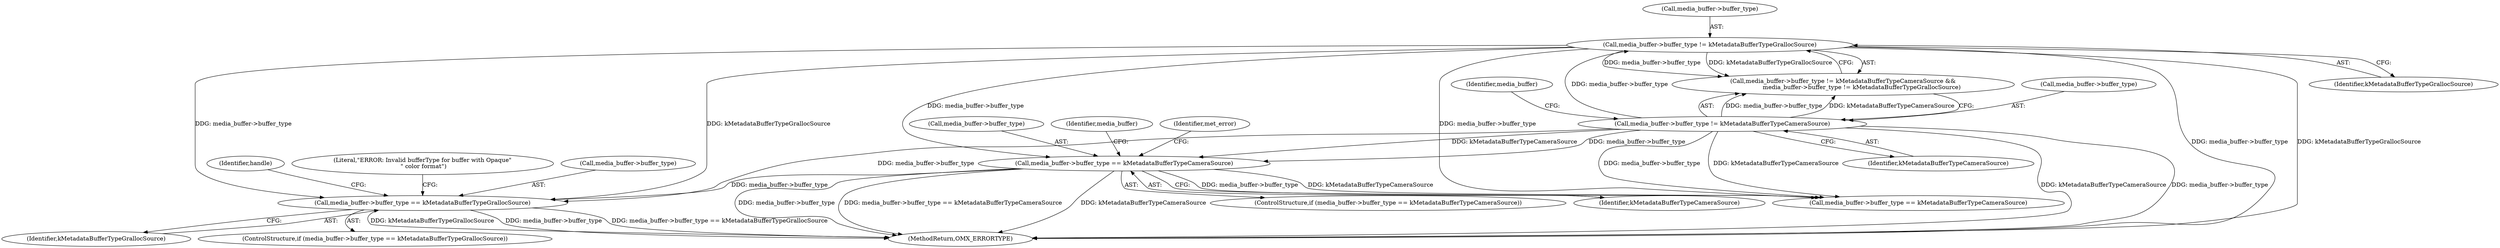 digraph "0_Android_4ed06d14080d8667d5be14eed200e378cba78345_0@pointer" {
"1000460" [label="(Call,media_buffer->buffer_type == kMetadataBufferTypeGrallocSource)"];
"1000193" [label="(Call,media_buffer->buffer_type != kMetadataBufferTypeGrallocSource)"];
"1000188" [label="(Call,media_buffer->buffer_type != kMetadataBufferTypeCameraSource)"];
"1000205" [label="(Call,media_buffer->buffer_type == kMetadataBufferTypeCameraSource)"];
"1000197" [label="(Identifier,kMetadataBufferTypeGrallocSource)"];
"1000188" [label="(Call,media_buffer->buffer_type != kMetadataBufferTypeCameraSource)"];
"1000464" [label="(Identifier,kMetadataBufferTypeGrallocSource)"];
"1000194" [label="(Call,media_buffer->buffer_type)"];
"1000205" [label="(Call,media_buffer->buffer_type == kMetadataBufferTypeCameraSource)"];
"1000206" [label="(Call,media_buffer->buffer_type)"];
"1000204" [label="(ControlStructure,if (media_buffer->buffer_type == kMetadataBufferTypeCameraSource))"];
"1000323" [label="(Call,media_buffer->buffer_type == kMetadataBufferTypeCameraSource)"];
"1000189" [label="(Call,media_buffer->buffer_type)"];
"1000468" [label="(Identifier,handle)"];
"1000214" [label="(Identifier,media_buffer)"];
"1000488" [label="(Literal,\"ERROR: Invalid bufferType for buffer with Opaque\"\n \" color format\")"];
"1000460" [label="(Call,media_buffer->buffer_type == kMetadataBufferTypeGrallocSource)"];
"1000245" [label="(Identifier,met_error)"];
"1000461" [label="(Call,media_buffer->buffer_type)"];
"1000187" [label="(Call,media_buffer->buffer_type != kMetadataBufferTypeCameraSource &&\n                    media_buffer->buffer_type != kMetadataBufferTypeGrallocSource)"];
"1000623" [label="(MethodReturn,OMX_ERRORTYPE)"];
"1000195" [label="(Identifier,media_buffer)"];
"1000192" [label="(Identifier,kMetadataBufferTypeCameraSource)"];
"1000209" [label="(Identifier,kMetadataBufferTypeCameraSource)"];
"1000459" [label="(ControlStructure,if (media_buffer->buffer_type == kMetadataBufferTypeGrallocSource))"];
"1000193" [label="(Call,media_buffer->buffer_type != kMetadataBufferTypeGrallocSource)"];
"1000460" -> "1000459"  [label="AST: "];
"1000460" -> "1000464"  [label="CFG: "];
"1000461" -> "1000460"  [label="AST: "];
"1000464" -> "1000460"  [label="AST: "];
"1000468" -> "1000460"  [label="CFG: "];
"1000488" -> "1000460"  [label="CFG: "];
"1000460" -> "1000623"  [label="DDG: media_buffer->buffer_type"];
"1000460" -> "1000623"  [label="DDG: media_buffer->buffer_type == kMetadataBufferTypeGrallocSource"];
"1000460" -> "1000623"  [label="DDG: kMetadataBufferTypeGrallocSource"];
"1000193" -> "1000460"  [label="DDG: media_buffer->buffer_type"];
"1000193" -> "1000460"  [label="DDG: kMetadataBufferTypeGrallocSource"];
"1000188" -> "1000460"  [label="DDG: media_buffer->buffer_type"];
"1000205" -> "1000460"  [label="DDG: media_buffer->buffer_type"];
"1000193" -> "1000187"  [label="AST: "];
"1000193" -> "1000197"  [label="CFG: "];
"1000194" -> "1000193"  [label="AST: "];
"1000197" -> "1000193"  [label="AST: "];
"1000187" -> "1000193"  [label="CFG: "];
"1000193" -> "1000623"  [label="DDG: media_buffer->buffer_type"];
"1000193" -> "1000623"  [label="DDG: kMetadataBufferTypeGrallocSource"];
"1000193" -> "1000187"  [label="DDG: media_buffer->buffer_type"];
"1000193" -> "1000187"  [label="DDG: kMetadataBufferTypeGrallocSource"];
"1000188" -> "1000193"  [label="DDG: media_buffer->buffer_type"];
"1000193" -> "1000205"  [label="DDG: media_buffer->buffer_type"];
"1000193" -> "1000323"  [label="DDG: media_buffer->buffer_type"];
"1000188" -> "1000187"  [label="AST: "];
"1000188" -> "1000192"  [label="CFG: "];
"1000189" -> "1000188"  [label="AST: "];
"1000192" -> "1000188"  [label="AST: "];
"1000195" -> "1000188"  [label="CFG: "];
"1000187" -> "1000188"  [label="CFG: "];
"1000188" -> "1000623"  [label="DDG: media_buffer->buffer_type"];
"1000188" -> "1000623"  [label="DDG: kMetadataBufferTypeCameraSource"];
"1000188" -> "1000187"  [label="DDG: media_buffer->buffer_type"];
"1000188" -> "1000187"  [label="DDG: kMetadataBufferTypeCameraSource"];
"1000188" -> "1000205"  [label="DDG: media_buffer->buffer_type"];
"1000188" -> "1000205"  [label="DDG: kMetadataBufferTypeCameraSource"];
"1000188" -> "1000323"  [label="DDG: media_buffer->buffer_type"];
"1000188" -> "1000323"  [label="DDG: kMetadataBufferTypeCameraSource"];
"1000205" -> "1000204"  [label="AST: "];
"1000205" -> "1000209"  [label="CFG: "];
"1000206" -> "1000205"  [label="AST: "];
"1000209" -> "1000205"  [label="AST: "];
"1000214" -> "1000205"  [label="CFG: "];
"1000245" -> "1000205"  [label="CFG: "];
"1000205" -> "1000623"  [label="DDG: kMetadataBufferTypeCameraSource"];
"1000205" -> "1000623"  [label="DDG: media_buffer->buffer_type"];
"1000205" -> "1000623"  [label="DDG: media_buffer->buffer_type == kMetadataBufferTypeCameraSource"];
"1000205" -> "1000323"  [label="DDG: media_buffer->buffer_type"];
"1000205" -> "1000323"  [label="DDG: kMetadataBufferTypeCameraSource"];
}
